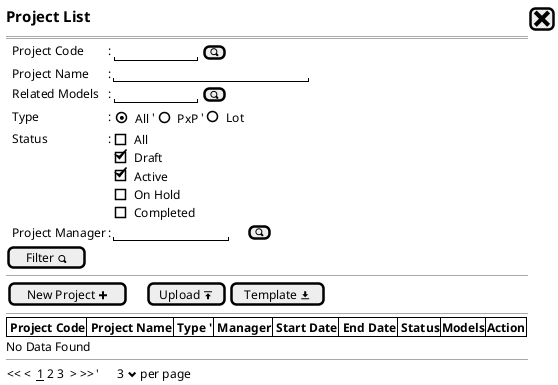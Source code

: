 @startsalt
{
  <size:15><b>Project List|[<size:25><&x>]|*
  ==
  {
    .|Project Code      |: {|"          "|[<&magnifying-glass>]|}*
    .|Project Name      |: |"                        "|*    
    .|Related Models    |: {|"          "| [<&magnifying-glass>]|}*
    .|Type              |: {|{(X)All}   '|    {()PxP}        '|   ()Lot}
    .|Status |:|
    {
      [ ] All
      [X] Draft
      [X] Active
      [ ] On Hold
      [ ] Completed
    }|*
    .|Project Manager |: |"              "|[<&magnifying-glass>]|*
  }
  [Filter <&magnifying-glass>]|
  .
  --
  {
  [New Project <&plus>]||.|.|.|[Upload <&data-transfer-upload>]| [Template <&data-transfer-download>]|*
  }
  --
  {#
    |<b> Project Code    |<b> Project Name          |<b> Type '|<b> Manager         |<b> Start Date |<b> End Date   |<b> Status     |<b>Models     |<b>Action |*|*|*|*|*|*|*
  }
  No Data Found
  --
  {
  << <  __1__ 2 3  > >>  |'      3 <&chevron-bottom> per page |*
  }
}
@endsalt
